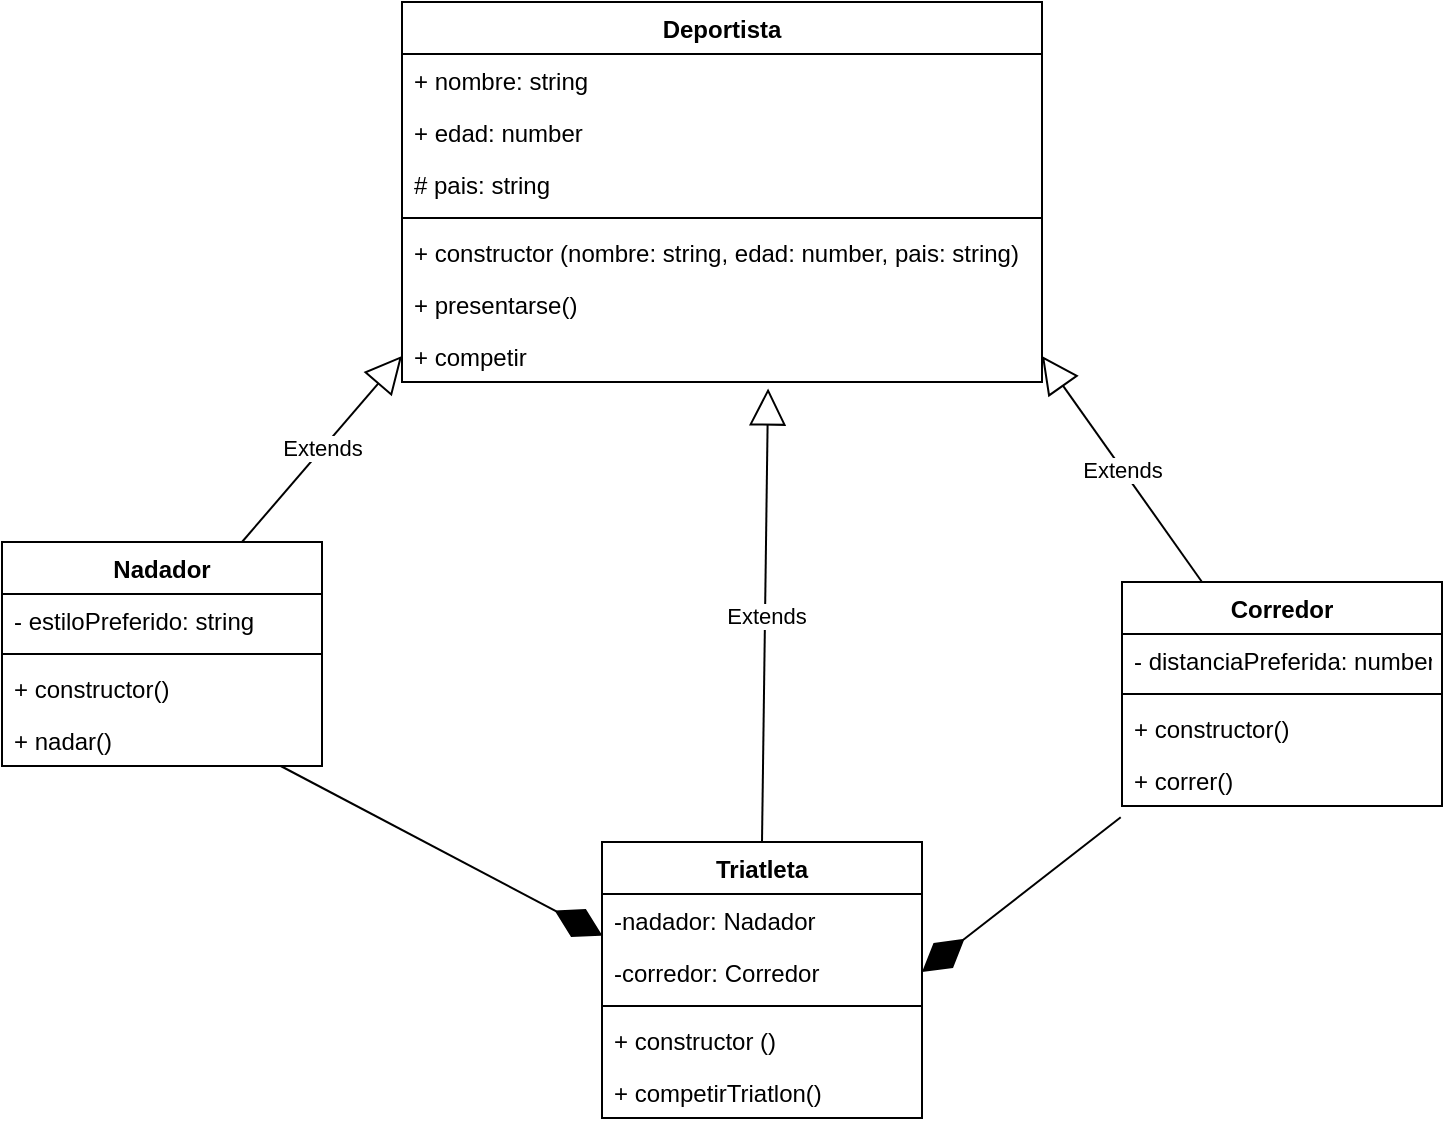 <mxfile>
    <diagram id="R9GfO9KlYkuKouH5z0Z8" name="Page-1">
        <mxGraphModel dx="1135" dy="463" grid="1" gridSize="10" guides="1" tooltips="1" connect="1" arrows="1" fold="1" page="1" pageScale="1" pageWidth="850" pageHeight="1100" math="0" shadow="0">
            <root>
                <mxCell id="0"/>
                <mxCell id="1" parent="0"/>
                <mxCell id="136" value="Deportista&#10;" style="swimlane;fontStyle=1;align=center;verticalAlign=top;childLayout=stackLayout;horizontal=1;startSize=26;horizontalStack=0;resizeParent=1;resizeParentMax=0;resizeLast=0;collapsible=1;marginBottom=0;" vertex="1" parent="1">
                    <mxGeometry x="300" y="310" width="320" height="190" as="geometry"/>
                </mxCell>
                <mxCell id="137" value="+ nombre: string" style="text;strokeColor=none;fillColor=none;align=left;verticalAlign=top;spacingLeft=4;spacingRight=4;overflow=hidden;rotatable=0;points=[[0,0.5],[1,0.5]];portConstraint=eastwest;" vertex="1" parent="136">
                    <mxGeometry y="26" width="320" height="26" as="geometry"/>
                </mxCell>
                <mxCell id="144" value="+ edad: number" style="text;strokeColor=none;fillColor=none;align=left;verticalAlign=top;spacingLeft=4;spacingRight=4;overflow=hidden;rotatable=0;points=[[0,0.5],[1,0.5]];portConstraint=eastwest;" vertex="1" parent="136">
                    <mxGeometry y="52" width="320" height="26" as="geometry"/>
                </mxCell>
                <mxCell id="145" value="# pais: string" style="text;strokeColor=none;fillColor=none;align=left;verticalAlign=top;spacingLeft=4;spacingRight=4;overflow=hidden;rotatable=0;points=[[0,0.5],[1,0.5]];portConstraint=eastwest;" vertex="1" parent="136">
                    <mxGeometry y="78" width="320" height="26" as="geometry"/>
                </mxCell>
                <mxCell id="138" value="" style="line;strokeWidth=1;fillColor=none;align=left;verticalAlign=middle;spacingTop=-1;spacingLeft=3;spacingRight=3;rotatable=0;labelPosition=right;points=[];portConstraint=eastwest;strokeColor=inherit;" vertex="1" parent="136">
                    <mxGeometry y="104" width="320" height="8" as="geometry"/>
                </mxCell>
                <mxCell id="139" value="+ constructor (nombre: string, edad: number, pais: string)" style="text;strokeColor=none;fillColor=none;align=left;verticalAlign=top;spacingLeft=4;spacingRight=4;overflow=hidden;rotatable=0;points=[[0,0.5],[1,0.5]];portConstraint=eastwest;" vertex="1" parent="136">
                    <mxGeometry y="112" width="320" height="26" as="geometry"/>
                </mxCell>
                <mxCell id="146" value="+ presentarse()" style="text;strokeColor=none;fillColor=none;align=left;verticalAlign=top;spacingLeft=4;spacingRight=4;overflow=hidden;rotatable=0;points=[[0,0.5],[1,0.5]];portConstraint=eastwest;" vertex="1" parent="136">
                    <mxGeometry y="138" width="320" height="26" as="geometry"/>
                </mxCell>
                <mxCell id="147" value="+ competir" style="text;strokeColor=none;fillColor=none;align=left;verticalAlign=top;spacingLeft=4;spacingRight=4;overflow=hidden;rotatable=0;points=[[0,0.5],[1,0.5]];portConstraint=eastwest;" vertex="1" parent="136">
                    <mxGeometry y="164" width="320" height="26" as="geometry"/>
                </mxCell>
                <mxCell id="148" value="Nadador" style="swimlane;fontStyle=1;align=center;verticalAlign=top;childLayout=stackLayout;horizontal=1;startSize=26;horizontalStack=0;resizeParent=1;resizeParentMax=0;resizeLast=0;collapsible=1;marginBottom=0;" vertex="1" parent="1">
                    <mxGeometry x="100" y="580" width="160" height="112" as="geometry"/>
                </mxCell>
                <mxCell id="149" value="- estiloPreferido: string" style="text;strokeColor=none;fillColor=none;align=left;verticalAlign=top;spacingLeft=4;spacingRight=4;overflow=hidden;rotatable=0;points=[[0,0.5],[1,0.5]];portConstraint=eastwest;" vertex="1" parent="148">
                    <mxGeometry y="26" width="160" height="26" as="geometry"/>
                </mxCell>
                <mxCell id="150" value="" style="line;strokeWidth=1;fillColor=none;align=left;verticalAlign=middle;spacingTop=-1;spacingLeft=3;spacingRight=3;rotatable=0;labelPosition=right;points=[];portConstraint=eastwest;strokeColor=inherit;" vertex="1" parent="148">
                    <mxGeometry y="52" width="160" height="8" as="geometry"/>
                </mxCell>
                <mxCell id="151" value="+ constructor()" style="text;strokeColor=none;fillColor=none;align=left;verticalAlign=top;spacingLeft=4;spacingRight=4;overflow=hidden;rotatable=0;points=[[0,0.5],[1,0.5]];portConstraint=eastwest;" vertex="1" parent="148">
                    <mxGeometry y="60" width="160" height="26" as="geometry"/>
                </mxCell>
                <mxCell id="180" value="+ nadar()" style="text;strokeColor=none;fillColor=none;align=left;verticalAlign=top;spacingLeft=4;spacingRight=4;overflow=hidden;rotatable=0;points=[[0,0.5],[1,0.5]];portConstraint=eastwest;" vertex="1" parent="148">
                    <mxGeometry y="86" width="160" height="26" as="geometry"/>
                </mxCell>
                <mxCell id="172" value="Triatleta" style="swimlane;fontStyle=1;align=center;verticalAlign=top;childLayout=stackLayout;horizontal=1;startSize=26;horizontalStack=0;resizeParent=1;resizeParentMax=0;resizeLast=0;collapsible=1;marginBottom=0;" vertex="1" parent="1">
                    <mxGeometry x="400" y="730" width="160" height="138" as="geometry"/>
                </mxCell>
                <mxCell id="173" value="-nadador: Nadador" style="text;strokeColor=none;fillColor=none;align=left;verticalAlign=top;spacingLeft=4;spacingRight=4;overflow=hidden;rotatable=0;points=[[0,0.5],[1,0.5]];portConstraint=eastwest;" vertex="1" parent="172">
                    <mxGeometry y="26" width="160" height="26" as="geometry"/>
                </mxCell>
                <mxCell id="185" value="-corredor: Corredor" style="text;strokeColor=none;fillColor=none;align=left;verticalAlign=top;spacingLeft=4;spacingRight=4;overflow=hidden;rotatable=0;points=[[0,0.5],[1,0.5]];portConstraint=eastwest;" vertex="1" parent="172">
                    <mxGeometry y="52" width="160" height="26" as="geometry"/>
                </mxCell>
                <mxCell id="174" value="" style="line;strokeWidth=1;fillColor=none;align=left;verticalAlign=middle;spacingTop=-1;spacingLeft=3;spacingRight=3;rotatable=0;labelPosition=right;points=[];portConstraint=eastwest;strokeColor=inherit;" vertex="1" parent="172">
                    <mxGeometry y="78" width="160" height="8" as="geometry"/>
                </mxCell>
                <mxCell id="175" value="+ constructor ()" style="text;strokeColor=none;fillColor=none;align=left;verticalAlign=top;spacingLeft=4;spacingRight=4;overflow=hidden;rotatable=0;points=[[0,0.5],[1,0.5]];portConstraint=eastwest;" vertex="1" parent="172">
                    <mxGeometry y="86" width="160" height="26" as="geometry"/>
                </mxCell>
                <mxCell id="186" value="+ competirTriatlon()" style="text;strokeColor=none;fillColor=none;align=left;verticalAlign=top;spacingLeft=4;spacingRight=4;overflow=hidden;rotatable=0;points=[[0,0.5],[1,0.5]];portConstraint=eastwest;" vertex="1" parent="172">
                    <mxGeometry y="112" width="160" height="26" as="geometry"/>
                </mxCell>
                <mxCell id="176" value="Corredor" style="swimlane;fontStyle=1;align=center;verticalAlign=top;childLayout=stackLayout;horizontal=1;startSize=26;horizontalStack=0;resizeParent=1;resizeParentMax=0;resizeLast=0;collapsible=1;marginBottom=0;" vertex="1" parent="1">
                    <mxGeometry x="660" y="600" width="160" height="112" as="geometry"/>
                </mxCell>
                <mxCell id="177" value="- distanciaPreferida: number" style="text;strokeColor=none;fillColor=none;align=left;verticalAlign=top;spacingLeft=4;spacingRight=4;overflow=hidden;rotatable=0;points=[[0,0.5],[1,0.5]];portConstraint=eastwest;" vertex="1" parent="176">
                    <mxGeometry y="26" width="160" height="26" as="geometry"/>
                </mxCell>
                <mxCell id="178" value="" style="line;strokeWidth=1;fillColor=none;align=left;verticalAlign=middle;spacingTop=-1;spacingLeft=3;spacingRight=3;rotatable=0;labelPosition=right;points=[];portConstraint=eastwest;strokeColor=inherit;" vertex="1" parent="176">
                    <mxGeometry y="52" width="160" height="8" as="geometry"/>
                </mxCell>
                <mxCell id="179" value="+ constructor()&#10;" style="text;strokeColor=none;fillColor=none;align=left;verticalAlign=top;spacingLeft=4;spacingRight=4;overflow=hidden;rotatable=0;points=[[0,0.5],[1,0.5]];portConstraint=eastwest;" vertex="1" parent="176">
                    <mxGeometry y="60" width="160" height="26" as="geometry"/>
                </mxCell>
                <mxCell id="181" value="+ correr()" style="text;strokeColor=none;fillColor=none;align=left;verticalAlign=top;spacingLeft=4;spacingRight=4;overflow=hidden;rotatable=0;points=[[0,0.5],[1,0.5]];portConstraint=eastwest;" vertex="1" parent="176">
                    <mxGeometry y="86" width="160" height="26" as="geometry"/>
                </mxCell>
                <mxCell id="188" value="" style="endArrow=diamondThin;endFill=1;endSize=24;html=1;entryX=1;entryY=0.5;entryDx=0;entryDy=0;exitX=-0.004;exitY=1.215;exitDx=0;exitDy=0;exitPerimeter=0;" edge="1" parent="1" source="181" target="185">
                    <mxGeometry width="160" relative="1" as="geometry">
                        <mxPoint x="550" y="720" as="sourcePoint"/>
                        <mxPoint x="710" y="720" as="targetPoint"/>
                    </mxGeometry>
                </mxCell>
                <mxCell id="189" value="" style="endArrow=diamondThin;endFill=1;endSize=24;html=1;exitX=0.871;exitY=1;exitDx=0;exitDy=0;exitPerimeter=0;entryX=0.001;entryY=0.8;entryDx=0;entryDy=0;entryPerimeter=0;" edge="1" parent="1" source="180" target="173">
                    <mxGeometry width="160" relative="1" as="geometry">
                        <mxPoint x="310" y="700" as="sourcePoint"/>
                        <mxPoint x="470" y="700" as="targetPoint"/>
                    </mxGeometry>
                </mxCell>
                <mxCell id="194" value="Extends" style="endArrow=block;endSize=16;endFill=0;html=1;exitX=0.5;exitY=0;exitDx=0;exitDy=0;entryX=0.572;entryY=1.123;entryDx=0;entryDy=0;entryPerimeter=0;" edge="1" parent="1" source="172" target="147">
                    <mxGeometry width="160" relative="1" as="geometry">
                        <mxPoint x="560" y="590" as="sourcePoint"/>
                        <mxPoint x="720" y="590" as="targetPoint"/>
                    </mxGeometry>
                </mxCell>
                <mxCell id="195" value="Extends" style="endArrow=block;endSize=16;endFill=0;html=1;exitX=0.25;exitY=0;exitDx=0;exitDy=0;entryX=1;entryY=0.5;entryDx=0;entryDy=0;" edge="1" parent="1" source="176" target="147">
                    <mxGeometry width="160" relative="1" as="geometry">
                        <mxPoint x="616.96" y="726.8" as="sourcePoint"/>
                        <mxPoint x="620" y="499.998" as="targetPoint"/>
                    </mxGeometry>
                </mxCell>
                <mxCell id="196" value="Extends" style="endArrow=block;endSize=16;endFill=0;html=1;exitX=0.75;exitY=0;exitDx=0;exitDy=0;entryX=0;entryY=0.5;entryDx=0;entryDy=0;" edge="1" parent="1" source="148" target="147">
                    <mxGeometry width="160" relative="1" as="geometry">
                        <mxPoint x="300" y="726.8" as="sourcePoint"/>
                        <mxPoint x="303.04" y="499.998" as="targetPoint"/>
                    </mxGeometry>
                </mxCell>
            </root>
        </mxGraphModel>
    </diagram>
</mxfile>